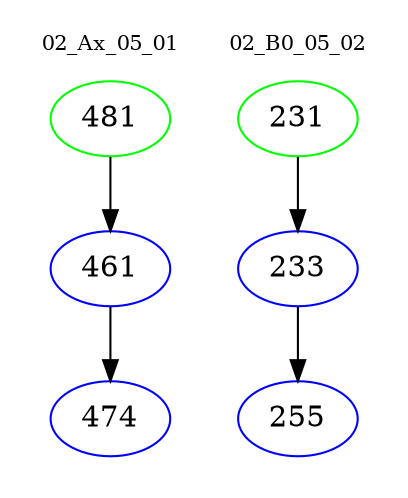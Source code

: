 digraph{
subgraph cluster_0 {
color = white
label = "02_Ax_05_01";
fontsize=10;
T0_481 [label="481", color="green"]
T0_481 -> T0_461 [color="black"]
T0_461 [label="461", color="blue"]
T0_461 -> T0_474 [color="black"]
T0_474 [label="474", color="blue"]
}
subgraph cluster_1 {
color = white
label = "02_B0_05_02";
fontsize=10;
T1_231 [label="231", color="green"]
T1_231 -> T1_233 [color="black"]
T1_233 [label="233", color="blue"]
T1_233 -> T1_255 [color="black"]
T1_255 [label="255", color="blue"]
}
}
